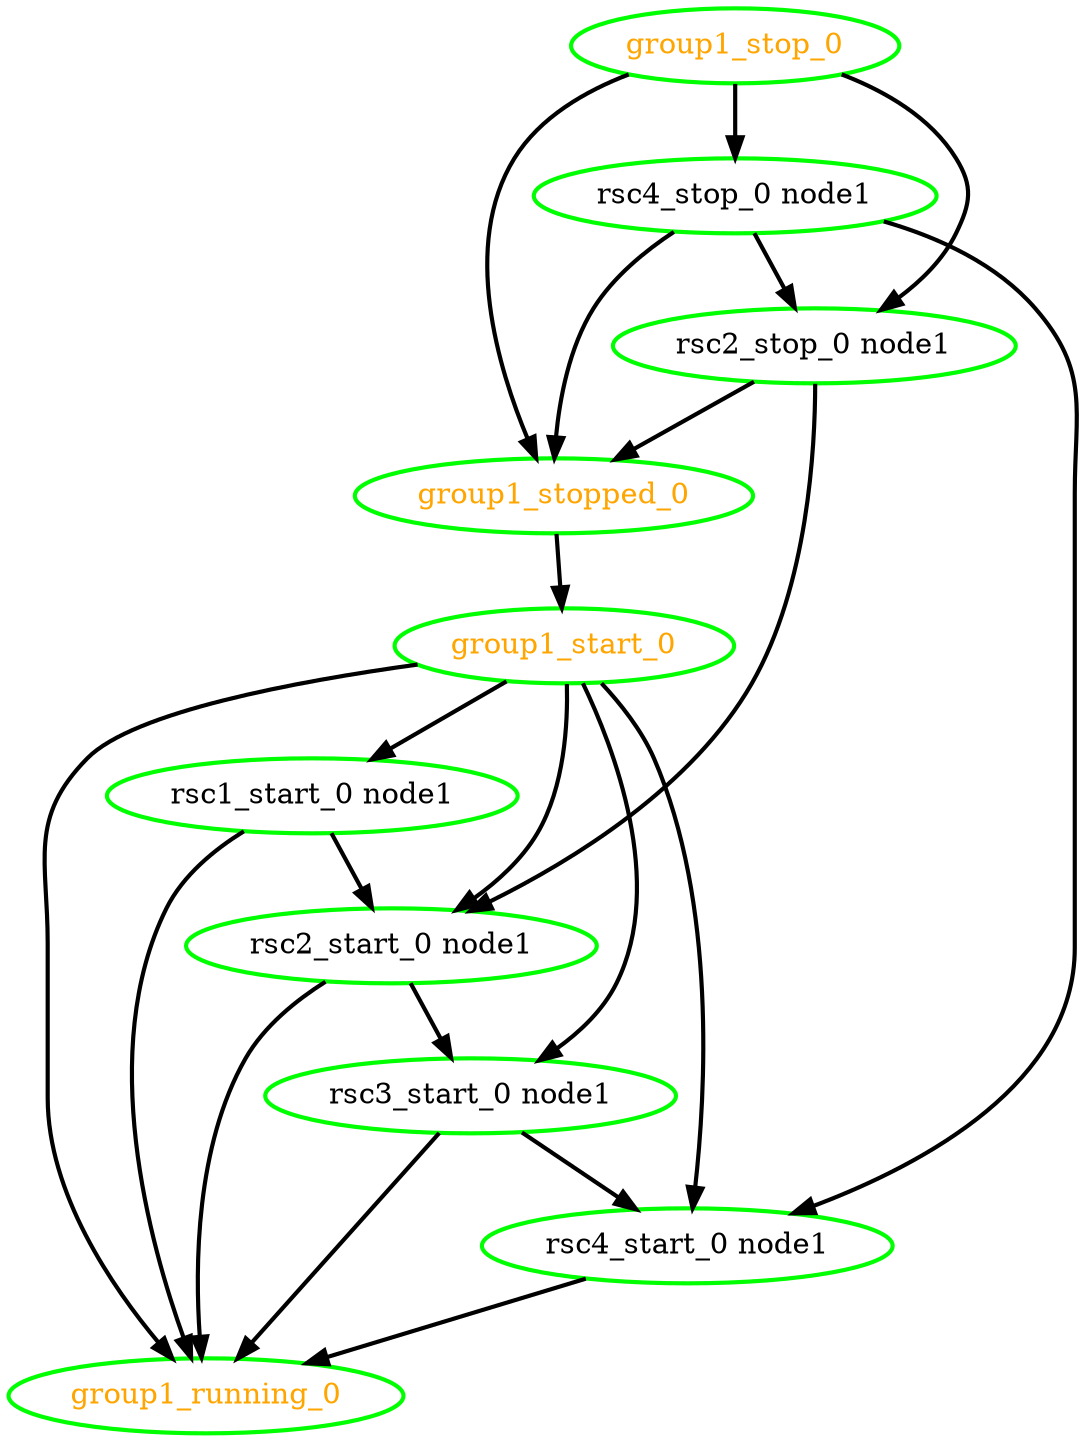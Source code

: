  digraph "g" {
"group1_running_0" [ style=bold color="green" fontcolor="orange"]
"group1_start_0" -> "group1_running_0" [ style = bold]
"group1_start_0" -> "rsc1_start_0 node1" [ style = bold]
"group1_start_0" -> "rsc2_start_0 node1" [ style = bold]
"group1_start_0" -> "rsc3_start_0 node1" [ style = bold]
"group1_start_0" -> "rsc4_start_0 node1" [ style = bold]
"group1_start_0" [ style=bold color="green" fontcolor="orange"]
"group1_stop_0" -> "group1_stopped_0" [ style = bold]
"group1_stop_0" -> "rsc2_stop_0 node1" [ style = bold]
"group1_stop_0" -> "rsc4_stop_0 node1" [ style = bold]
"group1_stop_0" [ style=bold color="green" fontcolor="orange"]
"group1_stopped_0" -> "group1_start_0" [ style = bold]
"group1_stopped_0" [ style=bold color="green" fontcolor="orange"]
"rsc1_start_0 node1" -> "group1_running_0" [ style = bold]
"rsc1_start_0 node1" -> "rsc2_start_0 node1" [ style = bold]
"rsc1_start_0 node1" [ style=bold color="green" fontcolor="black"]
"rsc2_start_0 node1" -> "group1_running_0" [ style = bold]
"rsc2_start_0 node1" -> "rsc3_start_0 node1" [ style = bold]
"rsc2_start_0 node1" [ style=bold color="green" fontcolor="black"]
"rsc2_stop_0 node1" -> "group1_stopped_0" [ style = bold]
"rsc2_stop_0 node1" -> "rsc2_start_0 node1" [ style = bold]
"rsc2_stop_0 node1" [ style=bold color="green" fontcolor="black"]
"rsc3_start_0 node1" -> "group1_running_0" [ style = bold]
"rsc3_start_0 node1" -> "rsc4_start_0 node1" [ style = bold]
"rsc3_start_0 node1" [ style=bold color="green" fontcolor="black"]
"rsc4_start_0 node1" -> "group1_running_0" [ style = bold]
"rsc4_start_0 node1" [ style=bold color="green" fontcolor="black"]
"rsc4_stop_0 node1" -> "group1_stopped_0" [ style = bold]
"rsc4_stop_0 node1" -> "rsc2_stop_0 node1" [ style = bold]
"rsc4_stop_0 node1" -> "rsc4_start_0 node1" [ style = bold]
"rsc4_stop_0 node1" [ style=bold color="green" fontcolor="black"]
}
